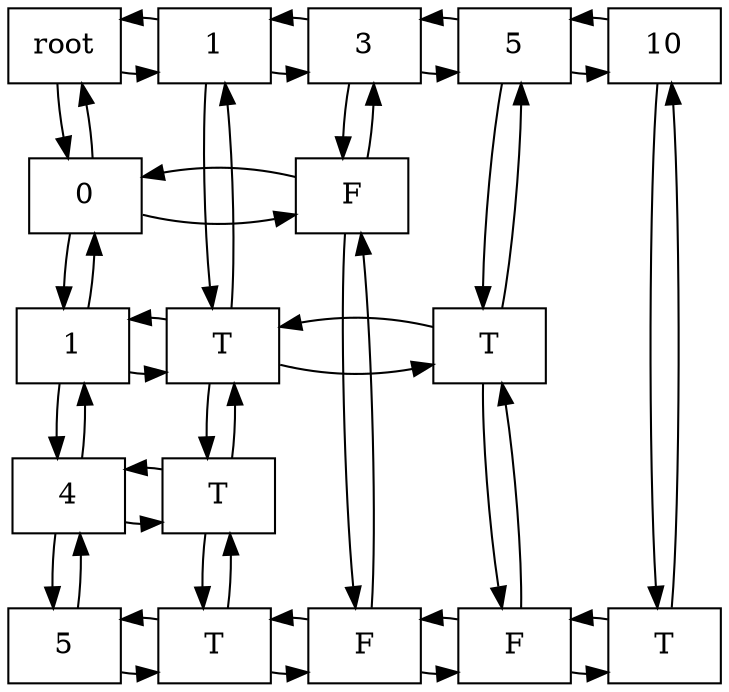 digraph Matrix {
node[shape = "box"];
"Nodo0_0"[label = "root", group="0"];
"Nodo0_0"->"Nodo0_2"
"Nodo0_0"->"Nodo0_2"[dir = back];
"Nodo0_0"->"Nodo1_0"
"Nodo0_0"->"Nodo1_0"[dir = back];
"Nodo0_2"[label = "1", group="0"];
"Nodo0_2"->"Nodo0_4"
"Nodo0_2"->"Nodo0_4"[dir = back];
"Nodo0_2"->"Nodo2_2"
"Nodo0_2"->"Nodo2_2"[dir = back];
"Nodo0_4"[label = "3", group="0"];
"Nodo0_4"->"Nodo0_6"
"Nodo0_4"->"Nodo0_6"[dir = back];
"Nodo0_4"->"Nodo1_4"
"Nodo0_4"->"Nodo1_4"[dir = back];
"Nodo0_6"[label = "5", group="0"];
"Nodo0_6"->"Nodo0_11"
"Nodo0_6"->"Nodo0_11"[dir = back];
"Nodo0_6"->"Nodo2_6"
"Nodo0_6"->"Nodo2_6"[dir = back];
"Nodo0_11"[label = "10", group="0"];
"Nodo0_11"->"Nodo6_11"
"Nodo0_11"->"Nodo6_11"[dir = back];
{rank=same;"Nodo0_0";"Nodo0_2";"Nodo0_4";"Nodo0_6";"Nodo0_11"}
"Nodo1_0"[label = "0", group="1"];
"Nodo1_0"->"Nodo1_4"
"Nodo1_0"->"Nodo1_4"[dir = back];
"Nodo1_0"->"Nodo2_0"
"Nodo1_0"->"Nodo2_0"[dir = back];
"Nodo1_4"[label = "F", group="1"];
"Nodo1_4"->"Nodo6_4"
"Nodo1_4"->"Nodo6_4"[dir = back];
{rank=same;"Nodo1_0";"Nodo1_4"}
"Nodo2_0"[label = "1", group="2"];
"Nodo2_0"->"Nodo2_2"
"Nodo2_0"->"Nodo2_2"[dir = back];
"Nodo2_0"->"Nodo5_0"
"Nodo2_0"->"Nodo5_0"[dir = back];
"Nodo2_2"[label = "T", group="2"];
"Nodo2_2"->"Nodo2_6"
"Nodo2_2"->"Nodo2_6"[dir = back];
"Nodo2_2"->"Nodo5_2"
"Nodo2_2"->"Nodo5_2"[dir = back];
"Nodo2_6"[label = "T", group="2"];
"Nodo2_6"->"Nodo6_6"
"Nodo2_6"->"Nodo6_6"[dir = back];
{rank=same;"Nodo2_0";"Nodo2_2";"Nodo2_6"}
"Nodo5_0"[label = "4", group="5"];
"Nodo5_0"->"Nodo5_2"
"Nodo5_0"->"Nodo5_2"[dir = back];
"Nodo5_0"->"Nodo6_0"
"Nodo5_0"->"Nodo6_0"[dir = back];
"Nodo5_2"[label = "T", group="5"];
"Nodo5_2"->"Nodo6_2"
"Nodo5_2"->"Nodo6_2"[dir = back];
{rank=same;"Nodo5_0";"Nodo5_2"}
"Nodo6_0"[label = "5", group="6"];
"Nodo6_0"->"Nodo6_2"
"Nodo6_0"->"Nodo6_2"[dir = back];
"Nodo6_2"[label = "T", group="6"];
"Nodo6_2"->"Nodo6_4"
"Nodo6_2"->"Nodo6_4"[dir = back];
"Nodo6_4"[label = "F", group="6"];
"Nodo6_4"->"Nodo6_6"
"Nodo6_4"->"Nodo6_6"[dir = back];
"Nodo6_6"[label = "F", group="6"];
"Nodo6_6"->"Nodo6_11"
"Nodo6_6"->"Nodo6_11"[dir = back];
"Nodo6_11"[label = "T", group="6"];
{rank=same;"Nodo6_0";"Nodo6_2";"Nodo6_4";"Nodo6_6";"Nodo6_11"}
}
